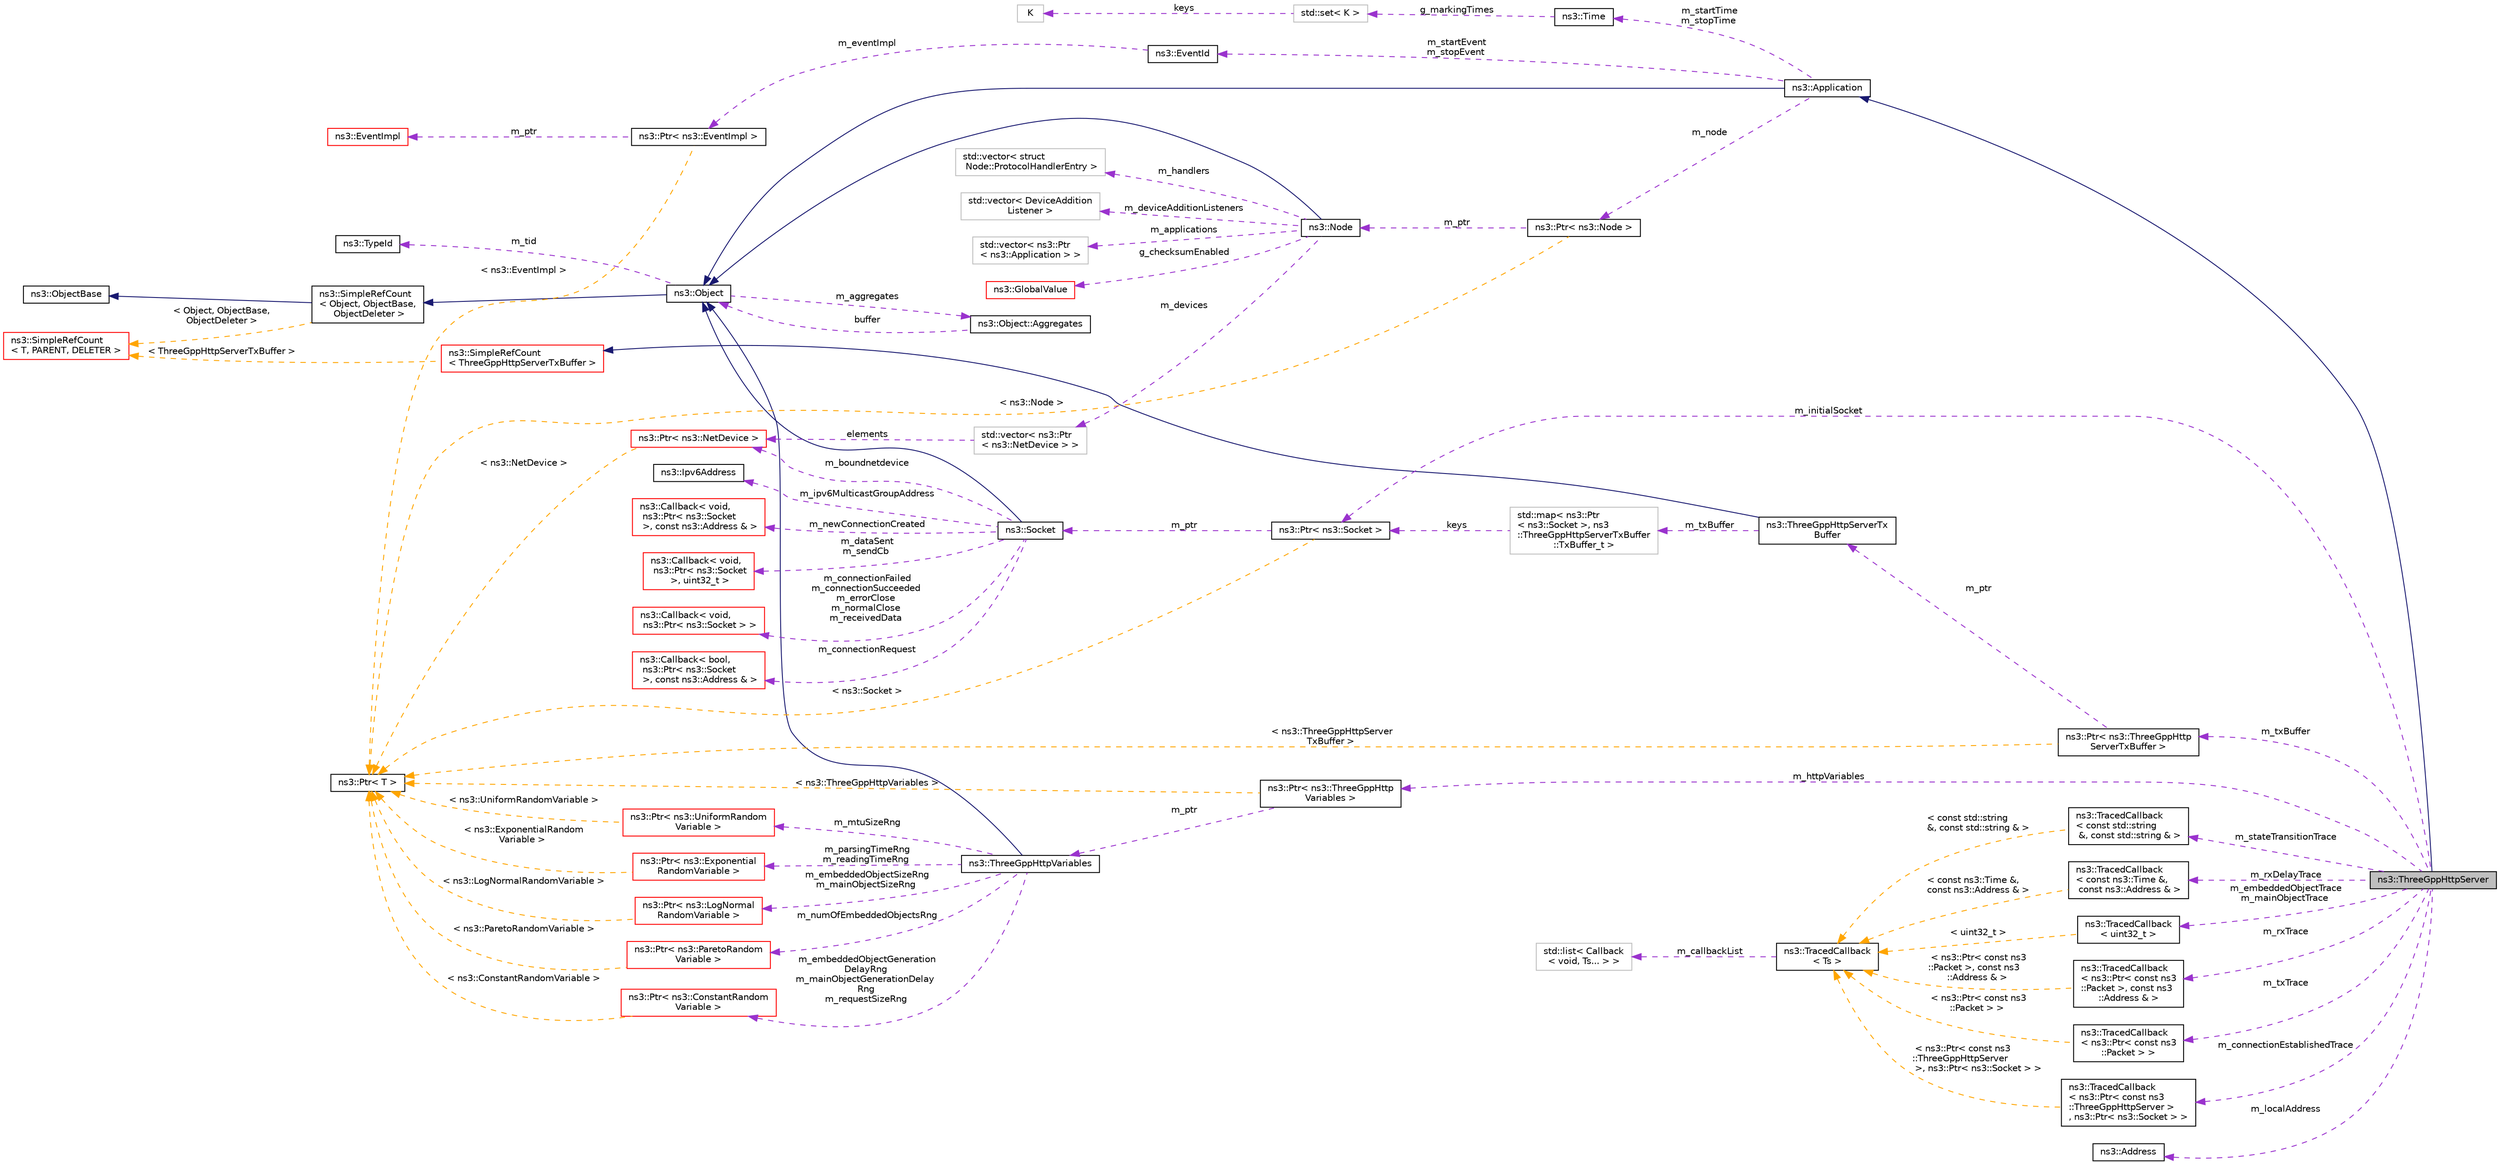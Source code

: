 digraph "ns3::ThreeGppHttpServer"
{
 // LATEX_PDF_SIZE
  edge [fontname="Helvetica",fontsize="10",labelfontname="Helvetica",labelfontsize="10"];
  node [fontname="Helvetica",fontsize="10",shape=record];
  rankdir="LR";
  Node1 [label="ns3::ThreeGppHttpServer",height=0.2,width=0.4,color="black", fillcolor="grey75", style="filled", fontcolor="black",tooltip="Model application which simulates the traffic of a web server."];
  Node2 -> Node1 [dir="back",color="midnightblue",fontsize="10",style="solid",fontname="Helvetica"];
  Node2 [label="ns3::Application",height=0.2,width=0.4,color="black", fillcolor="white", style="filled",URL="$classns3_1_1_application.html",tooltip="The base class for all ns3 applications."];
  Node3 -> Node2 [dir="back",color="midnightblue",fontsize="10",style="solid",fontname="Helvetica"];
  Node3 [label="ns3::Object",height=0.2,width=0.4,color="black", fillcolor="white", style="filled",URL="$classns3_1_1_object.html",tooltip="A base class which provides memory management and object aggregation."];
  Node4 -> Node3 [dir="back",color="midnightblue",fontsize="10",style="solid",fontname="Helvetica"];
  Node4 [label="ns3::SimpleRefCount\l\< Object, ObjectBase,\l ObjectDeleter \>",height=0.2,width=0.4,color="black", fillcolor="white", style="filled",URL="$classns3_1_1_simple_ref_count.html",tooltip=" "];
  Node5 -> Node4 [dir="back",color="midnightblue",fontsize="10",style="solid",fontname="Helvetica"];
  Node5 [label="ns3::ObjectBase",height=0.2,width=0.4,color="black", fillcolor="white", style="filled",URL="$classns3_1_1_object_base.html",tooltip="Anchor the ns-3 type and attribute system."];
  Node6 -> Node4 [dir="back",color="orange",fontsize="10",style="dashed",label=" \< Object, ObjectBase,\l ObjectDeleter \>" ,fontname="Helvetica"];
  Node6 [label="ns3::SimpleRefCount\l\< T, PARENT, DELETER \>",height=0.2,width=0.4,color="red", fillcolor="white", style="filled",URL="$classns3_1_1_simple_ref_count.html",tooltip="A template-based reference counting class."];
  Node8 -> Node3 [dir="back",color="darkorchid3",fontsize="10",style="dashed",label=" m_tid" ,fontname="Helvetica"];
  Node8 [label="ns3::TypeId",height=0.2,width=0.4,color="black", fillcolor="white", style="filled",URL="$classns3_1_1_type_id.html",tooltip="a unique identifier for an interface."];
  Node9 -> Node3 [dir="back",color="darkorchid3",fontsize="10",style="dashed",label=" m_aggregates" ,fontname="Helvetica"];
  Node9 [label="ns3::Object::Aggregates",height=0.2,width=0.4,color="black", fillcolor="white", style="filled",URL="$structns3_1_1_object_1_1_aggregates.html",tooltip="The list of Objects aggregated to this one."];
  Node3 -> Node9 [dir="back",color="darkorchid3",fontsize="10",style="dashed",label=" buffer" ,fontname="Helvetica"];
  Node10 -> Node2 [dir="back",color="darkorchid3",fontsize="10",style="dashed",label=" m_startEvent\nm_stopEvent" ,fontname="Helvetica"];
  Node10 [label="ns3::EventId",height=0.2,width=0.4,color="black", fillcolor="white", style="filled",URL="$classns3_1_1_event_id.html",tooltip="An identifier for simulation events."];
  Node11 -> Node10 [dir="back",color="darkorchid3",fontsize="10",style="dashed",label=" m_eventImpl" ,fontname="Helvetica"];
  Node11 [label="ns3::Ptr\< ns3::EventImpl \>",height=0.2,width=0.4,color="black", fillcolor="white", style="filled",URL="$classns3_1_1_ptr.html",tooltip=" "];
  Node12 -> Node11 [dir="back",color="darkorchid3",fontsize="10",style="dashed",label=" m_ptr" ,fontname="Helvetica"];
  Node12 [label="ns3::EventImpl",height=0.2,width=0.4,color="red", fillcolor="white", style="filled",URL="$classns3_1_1_event_impl.html",tooltip="A simulation event."];
  Node14 -> Node11 [dir="back",color="orange",fontsize="10",style="dashed",label=" \< ns3::EventImpl \>" ,fontname="Helvetica"];
  Node14 [label="ns3::Ptr\< T \>",height=0.2,width=0.4,color="black", fillcolor="white", style="filled",URL="$classns3_1_1_ptr.html",tooltip="Smart pointer class similar to boost::intrusive_ptr."];
  Node15 -> Node2 [dir="back",color="darkorchid3",fontsize="10",style="dashed",label=" m_node" ,fontname="Helvetica"];
  Node15 [label="ns3::Ptr\< ns3::Node \>",height=0.2,width=0.4,color="black", fillcolor="white", style="filled",URL="$classns3_1_1_ptr.html",tooltip=" "];
  Node16 -> Node15 [dir="back",color="darkorchid3",fontsize="10",style="dashed",label=" m_ptr" ,fontname="Helvetica"];
  Node16 [label="ns3::Node",height=0.2,width=0.4,color="black", fillcolor="white", style="filled",URL="$classns3_1_1_node.html",tooltip="A network Node."];
  Node3 -> Node16 [dir="back",color="midnightblue",fontsize="10",style="solid",fontname="Helvetica"];
  Node17 -> Node16 [dir="back",color="darkorchid3",fontsize="10",style="dashed",label=" m_applications" ,fontname="Helvetica"];
  Node17 [label="std::vector\< ns3::Ptr\l\< ns3::Application \> \>",height=0.2,width=0.4,color="grey75", fillcolor="white", style="filled",tooltip=" "];
  Node21 -> Node16 [dir="back",color="darkorchid3",fontsize="10",style="dashed",label=" m_devices" ,fontname="Helvetica"];
  Node21 [label="std::vector\< ns3::Ptr\l\< ns3::NetDevice \> \>",height=0.2,width=0.4,color="grey75", fillcolor="white", style="filled",tooltip=" "];
  Node22 -> Node21 [dir="back",color="darkorchid3",fontsize="10",style="dashed",label=" elements" ,fontname="Helvetica"];
  Node22 [label="ns3::Ptr\< ns3::NetDevice \>",height=0.2,width=0.4,color="red", fillcolor="white", style="filled",URL="$classns3_1_1_ptr.html",tooltip=" "];
  Node14 -> Node22 [dir="back",color="orange",fontsize="10",style="dashed",label=" \< ns3::NetDevice \>" ,fontname="Helvetica"];
  Node24 -> Node16 [dir="back",color="darkorchid3",fontsize="10",style="dashed",label=" g_checksumEnabled" ,fontname="Helvetica"];
  Node24 [label="ns3::GlobalValue",height=0.2,width=0.4,color="red", fillcolor="white", style="filled",URL="$classns3_1_1_global_value.html",tooltip="Hold a so-called 'global value'."];
  Node33 -> Node16 [dir="back",color="darkorchid3",fontsize="10",style="dashed",label=" m_handlers" ,fontname="Helvetica"];
  Node33 [label="std::vector\< struct\l Node::ProtocolHandlerEntry \>",height=0.2,width=0.4,color="grey75", fillcolor="white", style="filled",tooltip=" "];
  Node41 -> Node16 [dir="back",color="darkorchid3",fontsize="10",style="dashed",label=" m_deviceAdditionListeners" ,fontname="Helvetica"];
  Node41 [label="std::vector\< DeviceAddition\lListener \>",height=0.2,width=0.4,color="grey75", fillcolor="white", style="filled",tooltip=" "];
  Node14 -> Node15 [dir="back",color="orange",fontsize="10",style="dashed",label=" \< ns3::Node \>" ,fontname="Helvetica"];
  Node42 -> Node2 [dir="back",color="darkorchid3",fontsize="10",style="dashed",label=" m_startTime\nm_stopTime" ,fontname="Helvetica"];
  Node42 [label="ns3::Time",height=0.2,width=0.4,color="black", fillcolor="white", style="filled",URL="$classns3_1_1_time.html",tooltip="Simulation virtual time values and global simulation resolution."];
  Node43 -> Node42 [dir="back",color="darkorchid3",fontsize="10",style="dashed",label=" g_markingTimes" ,fontname="Helvetica"];
  Node43 [label="std::set\< K \>",height=0.2,width=0.4,color="grey75", fillcolor="white", style="filled",tooltip=" "];
  Node44 -> Node43 [dir="back",color="darkorchid3",fontsize="10",style="dashed",label=" keys" ,fontname="Helvetica"];
  Node44 [label="K",height=0.2,width=0.4,color="grey75", fillcolor="white", style="filled",tooltip=" "];
  Node45 -> Node1 [dir="back",color="darkorchid3",fontsize="10",style="dashed",label=" m_txTrace" ,fontname="Helvetica"];
  Node45 [label="ns3::TracedCallback\l\< ns3::Ptr\< const ns3\l::Packet \> \>",height=0.2,width=0.4,color="black", fillcolor="white", style="filled",URL="$classns3_1_1_traced_callback.html",tooltip=" "];
  Node46 -> Node45 [dir="back",color="orange",fontsize="10",style="dashed",label=" \< ns3::Ptr\< const ns3\l::Packet \> \>" ,fontname="Helvetica"];
  Node46 [label="ns3::TracedCallback\l\< Ts \>",height=0.2,width=0.4,color="black", fillcolor="white", style="filled",URL="$classns3_1_1_traced_callback.html",tooltip="Forward calls to a chain of Callback."];
  Node47 -> Node46 [dir="back",color="darkorchid3",fontsize="10",style="dashed",label=" m_callbackList" ,fontname="Helvetica"];
  Node47 [label="std::list\< Callback\l\< void, Ts... \> \>",height=0.2,width=0.4,color="grey75", fillcolor="white", style="filled",tooltip=" "];
  Node50 -> Node1 [dir="back",color="darkorchid3",fontsize="10",style="dashed",label=" m_connectionEstablishedTrace" ,fontname="Helvetica"];
  Node50 [label="ns3::TracedCallback\l\< ns3::Ptr\< const ns3\l::ThreeGppHttpServer \>\l, ns3::Ptr\< ns3::Socket \> \>",height=0.2,width=0.4,color="black", fillcolor="white", style="filled",URL="$classns3_1_1_traced_callback.html",tooltip=" "];
  Node46 -> Node50 [dir="back",color="orange",fontsize="10",style="dashed",label=" \< ns3::Ptr\< const ns3\l::ThreeGppHttpServer\l \>, ns3::Ptr\< ns3::Socket \> \>" ,fontname="Helvetica"];
  Node51 -> Node1 [dir="back",color="darkorchid3",fontsize="10",style="dashed",label=" m_localAddress" ,fontname="Helvetica"];
  Node51 [label="ns3::Address",height=0.2,width=0.4,color="black", fillcolor="white", style="filled",URL="$classns3_1_1_address.html",tooltip="a polymophic address class"];
  Node52 -> Node1 [dir="back",color="darkorchid3",fontsize="10",style="dashed",label=" m_txBuffer" ,fontname="Helvetica"];
  Node52 [label="ns3::Ptr\< ns3::ThreeGppHttp\lServerTxBuffer \>",height=0.2,width=0.4,color="black", fillcolor="white", style="filled",URL="$classns3_1_1_ptr.html",tooltip=" "];
  Node53 -> Node52 [dir="back",color="darkorchid3",fontsize="10",style="dashed",label=" m_ptr" ,fontname="Helvetica"];
  Node53 [label="ns3::ThreeGppHttpServerTx\lBuffer",height=0.2,width=0.4,color="black", fillcolor="white", style="filled",URL="$classns3_1_1_three_gpp_http_server_tx_buffer.html",tooltip=" "];
  Node54 -> Node53 [dir="back",color="midnightblue",fontsize="10",style="solid",fontname="Helvetica"];
  Node54 [label="ns3::SimpleRefCount\l\< ThreeGppHttpServerTxBuffer \>",height=0.2,width=0.4,color="red", fillcolor="white", style="filled",URL="$classns3_1_1_simple_ref_count.html",tooltip=" "];
  Node6 -> Node54 [dir="back",color="orange",fontsize="10",style="dashed",label=" \< ThreeGppHttpServerTxBuffer \>" ,fontname="Helvetica"];
  Node55 -> Node53 [dir="back",color="darkorchid3",fontsize="10",style="dashed",label=" m_txBuffer" ,fontname="Helvetica"];
  Node55 [label="std::map\< ns3::Ptr\l\< ns3::Socket \>, ns3\l::ThreeGppHttpServerTxBuffer\l::TxBuffer_t \>",height=0.2,width=0.4,color="grey75", fillcolor="white", style="filled",tooltip=" "];
  Node57 -> Node55 [dir="back",color="darkorchid3",fontsize="10",style="dashed",label=" keys" ,fontname="Helvetica"];
  Node57 [label="ns3::Ptr\< ns3::Socket \>",height=0.2,width=0.4,color="black", fillcolor="white", style="filled",URL="$classns3_1_1_ptr.html",tooltip=" "];
  Node58 -> Node57 [dir="back",color="darkorchid3",fontsize="10",style="dashed",label=" m_ptr" ,fontname="Helvetica"];
  Node58 [label="ns3::Socket",height=0.2,width=0.4,color="black", fillcolor="white", style="filled",URL="$classns3_1_1_socket.html",tooltip="A low-level Socket API based loosely on the BSD Socket API."];
  Node3 -> Node58 [dir="back",color="midnightblue",fontsize="10",style="solid",fontname="Helvetica"];
  Node22 -> Node58 [dir="back",color="darkorchid3",fontsize="10",style="dashed",label=" m_boundnetdevice" ,fontname="Helvetica"];
  Node59 -> Node58 [dir="back",color="darkorchid3",fontsize="10",style="dashed",label=" m_ipv6MulticastGroupAddress" ,fontname="Helvetica"];
  Node59 [label="ns3::Ipv6Address",height=0.2,width=0.4,color="black", fillcolor="white", style="filled",URL="$classns3_1_1_ipv6_address.html",tooltip="Describes an IPv6 address."];
  Node60 -> Node58 [dir="back",color="darkorchid3",fontsize="10",style="dashed",label=" m_newConnectionCreated" ,fontname="Helvetica"];
  Node60 [label="ns3::Callback\< void,\l ns3::Ptr\< ns3::Socket\l \>, const ns3::Address & \>",height=0.2,width=0.4,color="red", fillcolor="white", style="filled",URL="$classns3_1_1_callback.html",tooltip=" "];
  Node61 -> Node58 [dir="back",color="darkorchid3",fontsize="10",style="dashed",label=" m_dataSent\nm_sendCb" ,fontname="Helvetica"];
  Node61 [label="ns3::Callback\< void,\l ns3::Ptr\< ns3::Socket\l \>, uint32_t \>",height=0.2,width=0.4,color="red", fillcolor="white", style="filled",URL="$classns3_1_1_callback.html",tooltip=" "];
  Node62 -> Node58 [dir="back",color="darkorchid3",fontsize="10",style="dashed",label=" m_connectionFailed\nm_connectionSucceeded\nm_errorClose\nm_normalClose\nm_receivedData" ,fontname="Helvetica"];
  Node62 [label="ns3::Callback\< void,\l ns3::Ptr\< ns3::Socket \> \>",height=0.2,width=0.4,color="red", fillcolor="white", style="filled",URL="$classns3_1_1_callback.html",tooltip=" "];
  Node63 -> Node58 [dir="back",color="darkorchid3",fontsize="10",style="dashed",label=" m_connectionRequest" ,fontname="Helvetica"];
  Node63 [label="ns3::Callback\< bool,\l ns3::Ptr\< ns3::Socket\l \>, const ns3::Address & \>",height=0.2,width=0.4,color="red", fillcolor="white", style="filled",URL="$classns3_1_1_callback.html",tooltip=" "];
  Node14 -> Node57 [dir="back",color="orange",fontsize="10",style="dashed",label=" \< ns3::Socket \>" ,fontname="Helvetica"];
  Node14 -> Node52 [dir="back",color="orange",fontsize="10",style="dashed",label=" \< ns3::ThreeGppHttpServer\lTxBuffer \>" ,fontname="Helvetica"];
  Node65 -> Node1 [dir="back",color="darkorchid3",fontsize="10",style="dashed",label=" m_stateTransitionTrace" ,fontname="Helvetica"];
  Node65 [label="ns3::TracedCallback\l\< const std::string\l &, const std::string & \>",height=0.2,width=0.4,color="black", fillcolor="white", style="filled",URL="$classns3_1_1_traced_callback.html",tooltip=" "];
  Node46 -> Node65 [dir="back",color="orange",fontsize="10",style="dashed",label=" \< const std::string\l &, const std::string & \>" ,fontname="Helvetica"];
  Node66 -> Node1 [dir="back",color="darkorchid3",fontsize="10",style="dashed",label=" m_rxDelayTrace" ,fontname="Helvetica"];
  Node66 [label="ns3::TracedCallback\l\< const ns3::Time &,\l const ns3::Address & \>",height=0.2,width=0.4,color="black", fillcolor="white", style="filled",URL="$classns3_1_1_traced_callback.html",tooltip=" "];
  Node46 -> Node66 [dir="back",color="orange",fontsize="10",style="dashed",label=" \< const ns3::Time &,\l const ns3::Address & \>" ,fontname="Helvetica"];
  Node67 -> Node1 [dir="back",color="darkorchid3",fontsize="10",style="dashed",label=" m_httpVariables" ,fontname="Helvetica"];
  Node67 [label="ns3::Ptr\< ns3::ThreeGppHttp\lVariables \>",height=0.2,width=0.4,color="black", fillcolor="white", style="filled",URL="$classns3_1_1_ptr.html",tooltip=" "];
  Node68 -> Node67 [dir="back",color="darkorchid3",fontsize="10",style="dashed",label=" m_ptr" ,fontname="Helvetica"];
  Node68 [label="ns3::ThreeGppHttpVariables",height=0.2,width=0.4,color="black", fillcolor="white", style="filled",URL="$classns3_1_1_three_gpp_http_variables.html",tooltip="Container of various random variables to assist in generating web browsing traffic pattern."];
  Node3 -> Node68 [dir="back",color="midnightblue",fontsize="10",style="solid",fontname="Helvetica"];
  Node69 -> Node68 [dir="back",color="darkorchid3",fontsize="10",style="dashed",label=" m_embeddedObjectSizeRng\nm_mainObjectSizeRng" ,fontname="Helvetica"];
  Node69 [label="ns3::Ptr\< ns3::LogNormal\lRandomVariable \>",height=0.2,width=0.4,color="red", fillcolor="white", style="filled",URL="$classns3_1_1_ptr.html",tooltip=" "];
  Node14 -> Node69 [dir="back",color="orange",fontsize="10",style="dashed",label=" \< ns3::LogNormalRandomVariable \>" ,fontname="Helvetica"];
  Node73 -> Node68 [dir="back",color="darkorchid3",fontsize="10",style="dashed",label=" m_numOfEmbeddedObjectsRng" ,fontname="Helvetica"];
  Node73 [label="ns3::Ptr\< ns3::ParetoRandom\lVariable \>",height=0.2,width=0.4,color="red", fillcolor="white", style="filled",URL="$classns3_1_1_ptr.html",tooltip=" "];
  Node14 -> Node73 [dir="back",color="orange",fontsize="10",style="dashed",label=" \< ns3::ParetoRandomVariable \>" ,fontname="Helvetica"];
  Node75 -> Node68 [dir="back",color="darkorchid3",fontsize="10",style="dashed",label=" m_embeddedObjectGeneration\lDelayRng\nm_mainObjectGenerationDelay\lRng\nm_requestSizeRng" ,fontname="Helvetica"];
  Node75 [label="ns3::Ptr\< ns3::ConstantRandom\lVariable \>",height=0.2,width=0.4,color="red", fillcolor="white", style="filled",URL="$classns3_1_1_ptr.html",tooltip=" "];
  Node14 -> Node75 [dir="back",color="orange",fontsize="10",style="dashed",label=" \< ns3::ConstantRandomVariable \>" ,fontname="Helvetica"];
  Node77 -> Node68 [dir="back",color="darkorchid3",fontsize="10",style="dashed",label=" m_mtuSizeRng" ,fontname="Helvetica"];
  Node77 [label="ns3::Ptr\< ns3::UniformRandom\lVariable \>",height=0.2,width=0.4,color="red", fillcolor="white", style="filled",URL="$classns3_1_1_ptr.html",tooltip=" "];
  Node14 -> Node77 [dir="back",color="orange",fontsize="10",style="dashed",label=" \< ns3::UniformRandomVariable \>" ,fontname="Helvetica"];
  Node79 -> Node68 [dir="back",color="darkorchid3",fontsize="10",style="dashed",label=" m_parsingTimeRng\nm_readingTimeRng" ,fontname="Helvetica"];
  Node79 [label="ns3::Ptr\< ns3::Exponential\lRandomVariable \>",height=0.2,width=0.4,color="red", fillcolor="white", style="filled",URL="$classns3_1_1_ptr.html",tooltip=" "];
  Node14 -> Node79 [dir="back",color="orange",fontsize="10",style="dashed",label=" \< ns3::ExponentialRandom\lVariable \>" ,fontname="Helvetica"];
  Node14 -> Node67 [dir="back",color="orange",fontsize="10",style="dashed",label=" \< ns3::ThreeGppHttpVariables \>" ,fontname="Helvetica"];
  Node81 -> Node1 [dir="back",color="darkorchid3",fontsize="10",style="dashed",label=" m_embeddedObjectTrace\nm_mainObjectTrace" ,fontname="Helvetica"];
  Node81 [label="ns3::TracedCallback\l\< uint32_t \>",height=0.2,width=0.4,color="black", fillcolor="white", style="filled",URL="$classns3_1_1_traced_callback.html",tooltip=" "];
  Node46 -> Node81 [dir="back",color="orange",fontsize="10",style="dashed",label=" \< uint32_t \>" ,fontname="Helvetica"];
  Node57 -> Node1 [dir="back",color="darkorchid3",fontsize="10",style="dashed",label=" m_initialSocket" ,fontname="Helvetica"];
  Node82 -> Node1 [dir="back",color="darkorchid3",fontsize="10",style="dashed",label=" m_rxTrace" ,fontname="Helvetica"];
  Node82 [label="ns3::TracedCallback\l\< ns3::Ptr\< const ns3\l::Packet \>, const ns3\l::Address & \>",height=0.2,width=0.4,color="black", fillcolor="white", style="filled",URL="$classns3_1_1_traced_callback.html",tooltip=" "];
  Node46 -> Node82 [dir="back",color="orange",fontsize="10",style="dashed",label=" \< ns3::Ptr\< const ns3\l::Packet \>, const ns3\l::Address & \>" ,fontname="Helvetica"];
}
